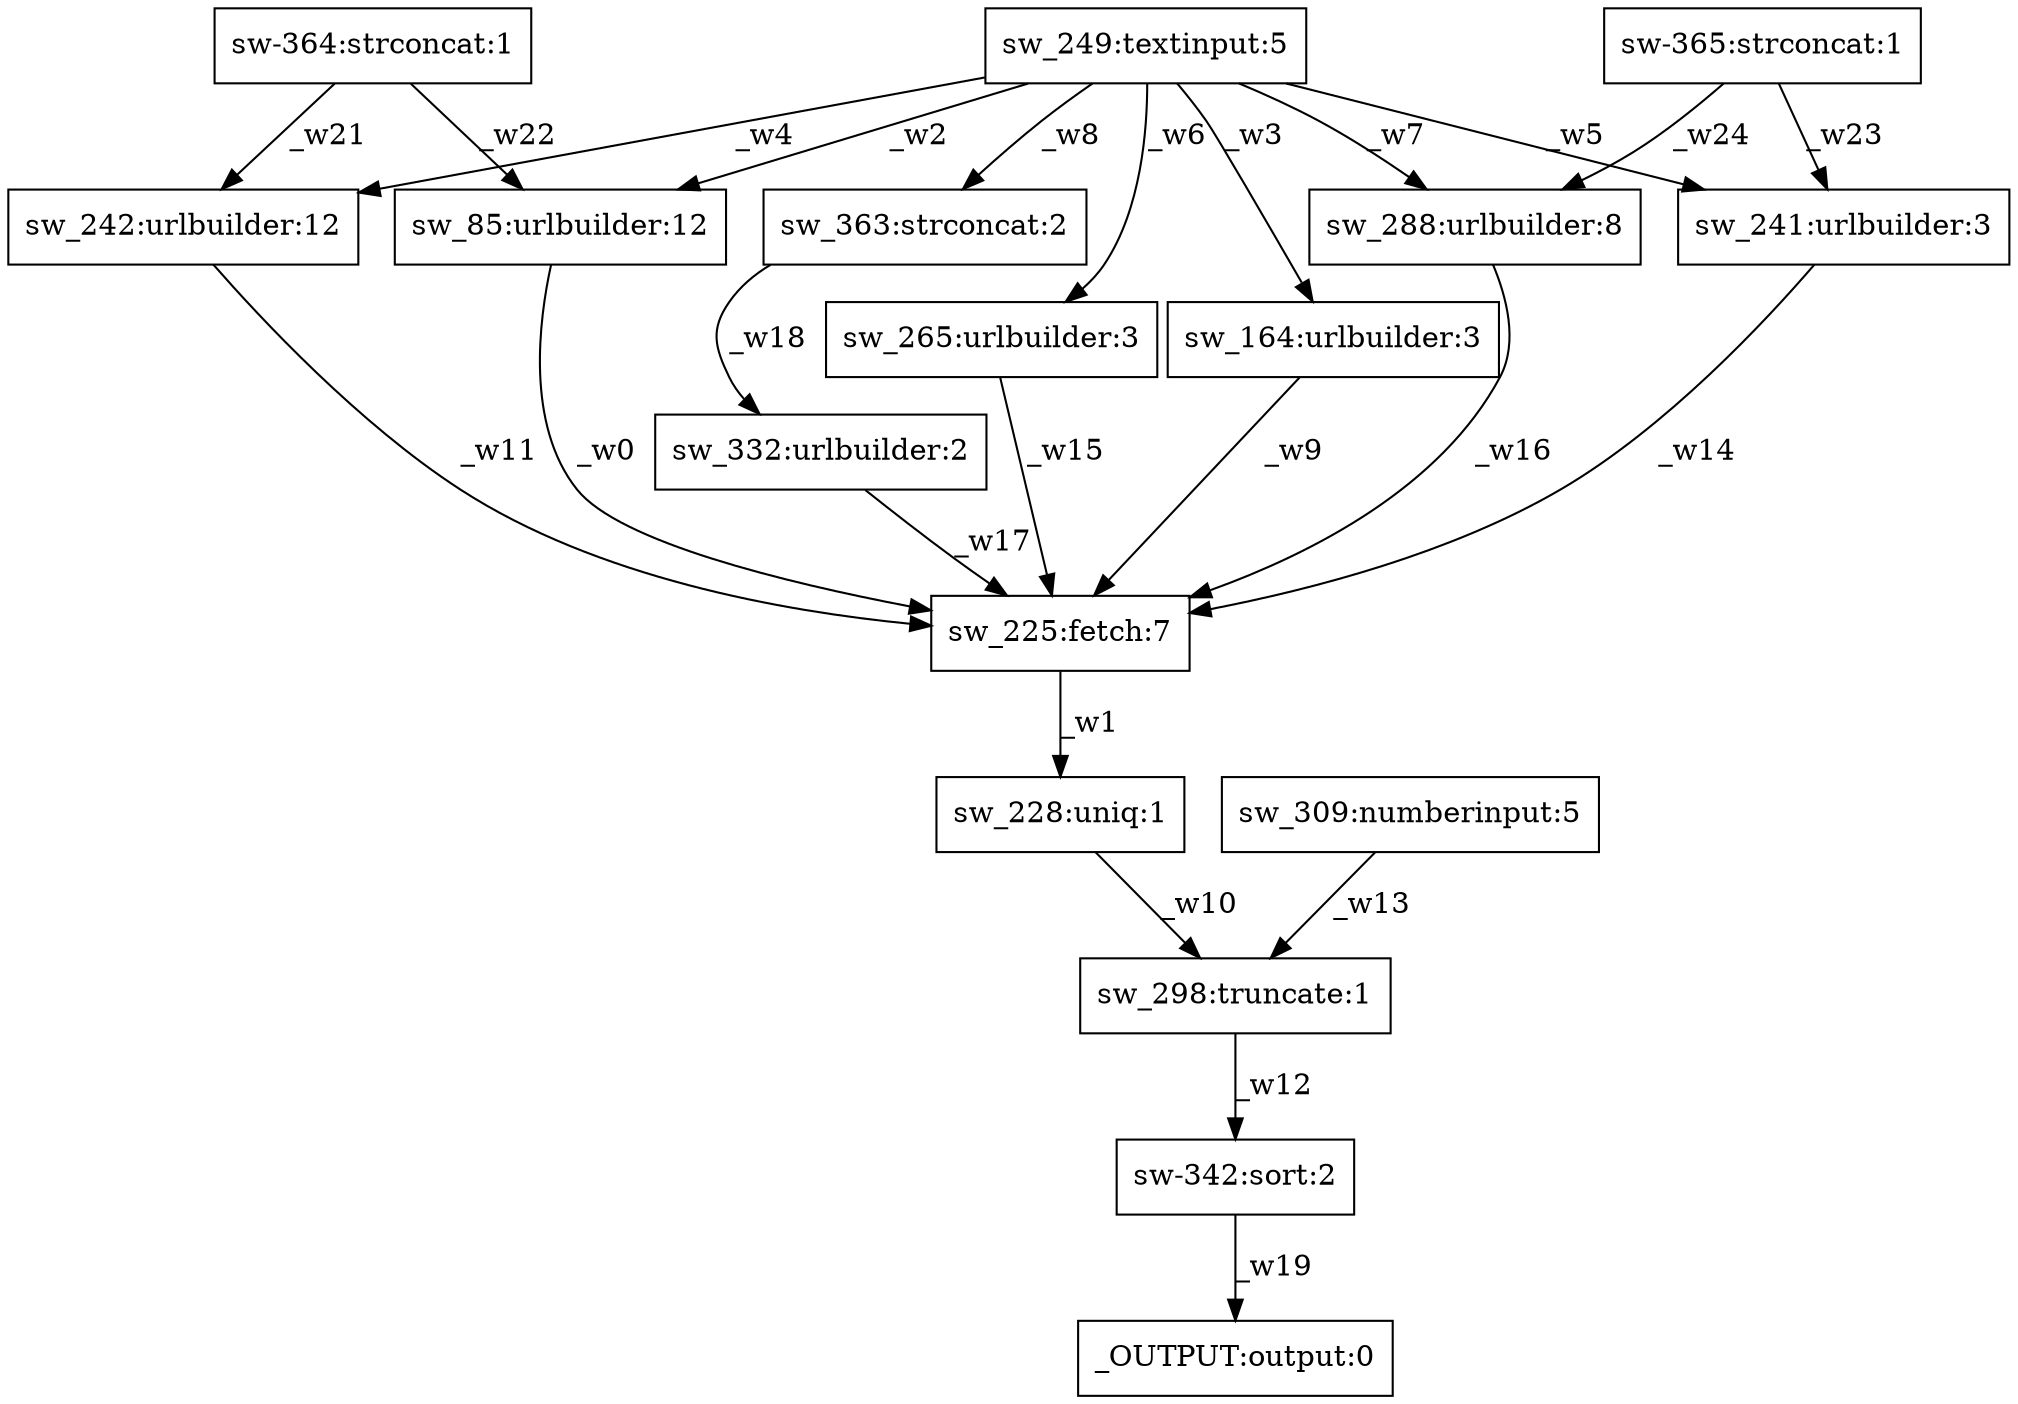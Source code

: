 digraph test1 { node [shape=box] "sw_298" [label="sw_298:truncate:1"];"_OUTPUT" [label="_OUTPUT:output:0"];"sw_242" [label="sw_242:urlbuilder:12"];"sw_332" [label="sw_332:urlbuilder:2"];"sw-342" [label="sw-342:sort:2"];"sw_241" [label="sw_241:urlbuilder:3"];"sw_288" [label="sw_288:urlbuilder:8"];"sw-364" [label="sw-364:strconcat:1"];"sw_249" [label="sw_249:textinput:5"];"sw_85" [label="sw_85:urlbuilder:12"];"sw_228" [label="sw_228:uniq:1"];"sw_265" [label="sw_265:urlbuilder:3"];"sw_363" [label="sw_363:strconcat:2"];"sw-365" [label="sw-365:strconcat:1"];"sw_309" [label="sw_309:numberinput:5"];"sw_164" [label="sw_164:urlbuilder:3"];"sw_225" [label="sw_225:fetch:7"];"sw_85" -> "sw_225" [label="_w0"];"sw_225" -> "sw_228" [label="_w1"];"sw_249" -> "sw_85" [label="_w2"];"sw_249" -> "sw_164" [label="_w3"];"sw_249" -> "sw_242" [label="_w4"];"sw_249" -> "sw_241" [label="_w5"];"sw_249" -> "sw_265" [label="_w6"];"sw_249" -> "sw_288" [label="_w7"];"sw_249" -> "sw_363" [label="_w8"];"sw_164" -> "sw_225" [label="_w9"];"sw_228" -> "sw_298" [label="_w10"];"sw_242" -> "sw_225" [label="_w11"];"sw_298" -> "sw-342" [label="_w12"];"sw_309" -> "sw_298" [label="_w13"];"sw_241" -> "sw_225" [label="_w14"];"sw_265" -> "sw_225" [label="_w15"];"sw_288" -> "sw_225" [label="_w16"];"sw_332" -> "sw_225" [label="_w17"];"sw_363" -> "sw_332" [label="_w18"];"sw-342" -> "_OUTPUT" [label="_w19"];"sw-364" -> "sw_242" [label="_w21"];"sw-364" -> "sw_85" [label="_w22"];"sw-365" -> "sw_241" [label="_w23"];"sw-365" -> "sw_288" [label="_w24"];}
